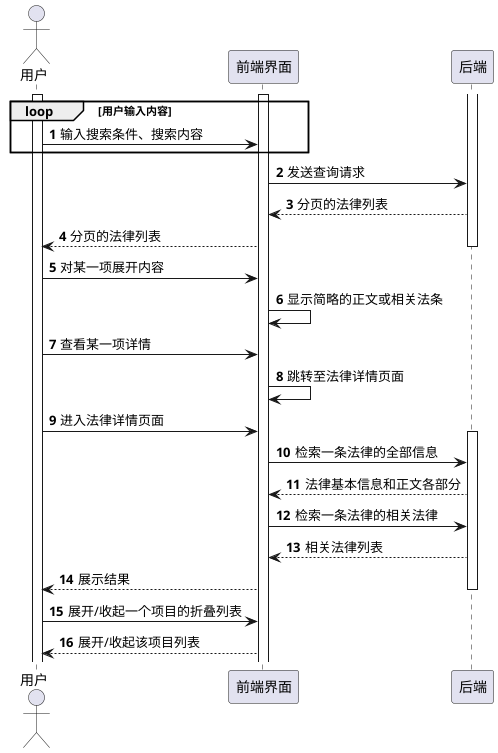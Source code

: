 @startuml
'https://plantuml.com/sequence-diagram

autonumber

actor 用户
participant 前端界面
participant 后端
activate 用户
activate 前端界面
loop 用户输入内容
    用户 -> 前端界面: 输入搜索条件、搜索内容
end
activate 后端
前端界面 -> 后端: 发送查询请求
后端 --> 前端界面: 分页的法律列表
前端界面 --> 用户: 分页的法律列表
deactivate 后端
用户 -> 前端界面: 对某一项展开内容
前端界面 -> 前端界面: 显示简略的正文或相关法条
用户 -> 前端界面: 查看某一项详情
前端界面 -> 前端界面: 跳转至法律详情页面


用户 -> 前端界面: 进入法律详情页面
activate 后端
前端界面 -> 后端: 检索一条法律的全部信息
后端 --> 前端界面: 法律基本信息和正文各部分
前端界面 -> 后端: 检索一条法律的相关法律
后端 --> 前端界面: 相关法律列表
前端界面 --> 用户: 展示结果
deactivate 后端
用户 -> 前端界面: 展开/收起一个项目的折叠列表
前端界面 --> 用户: 展开/收起该项目列表
@enduml